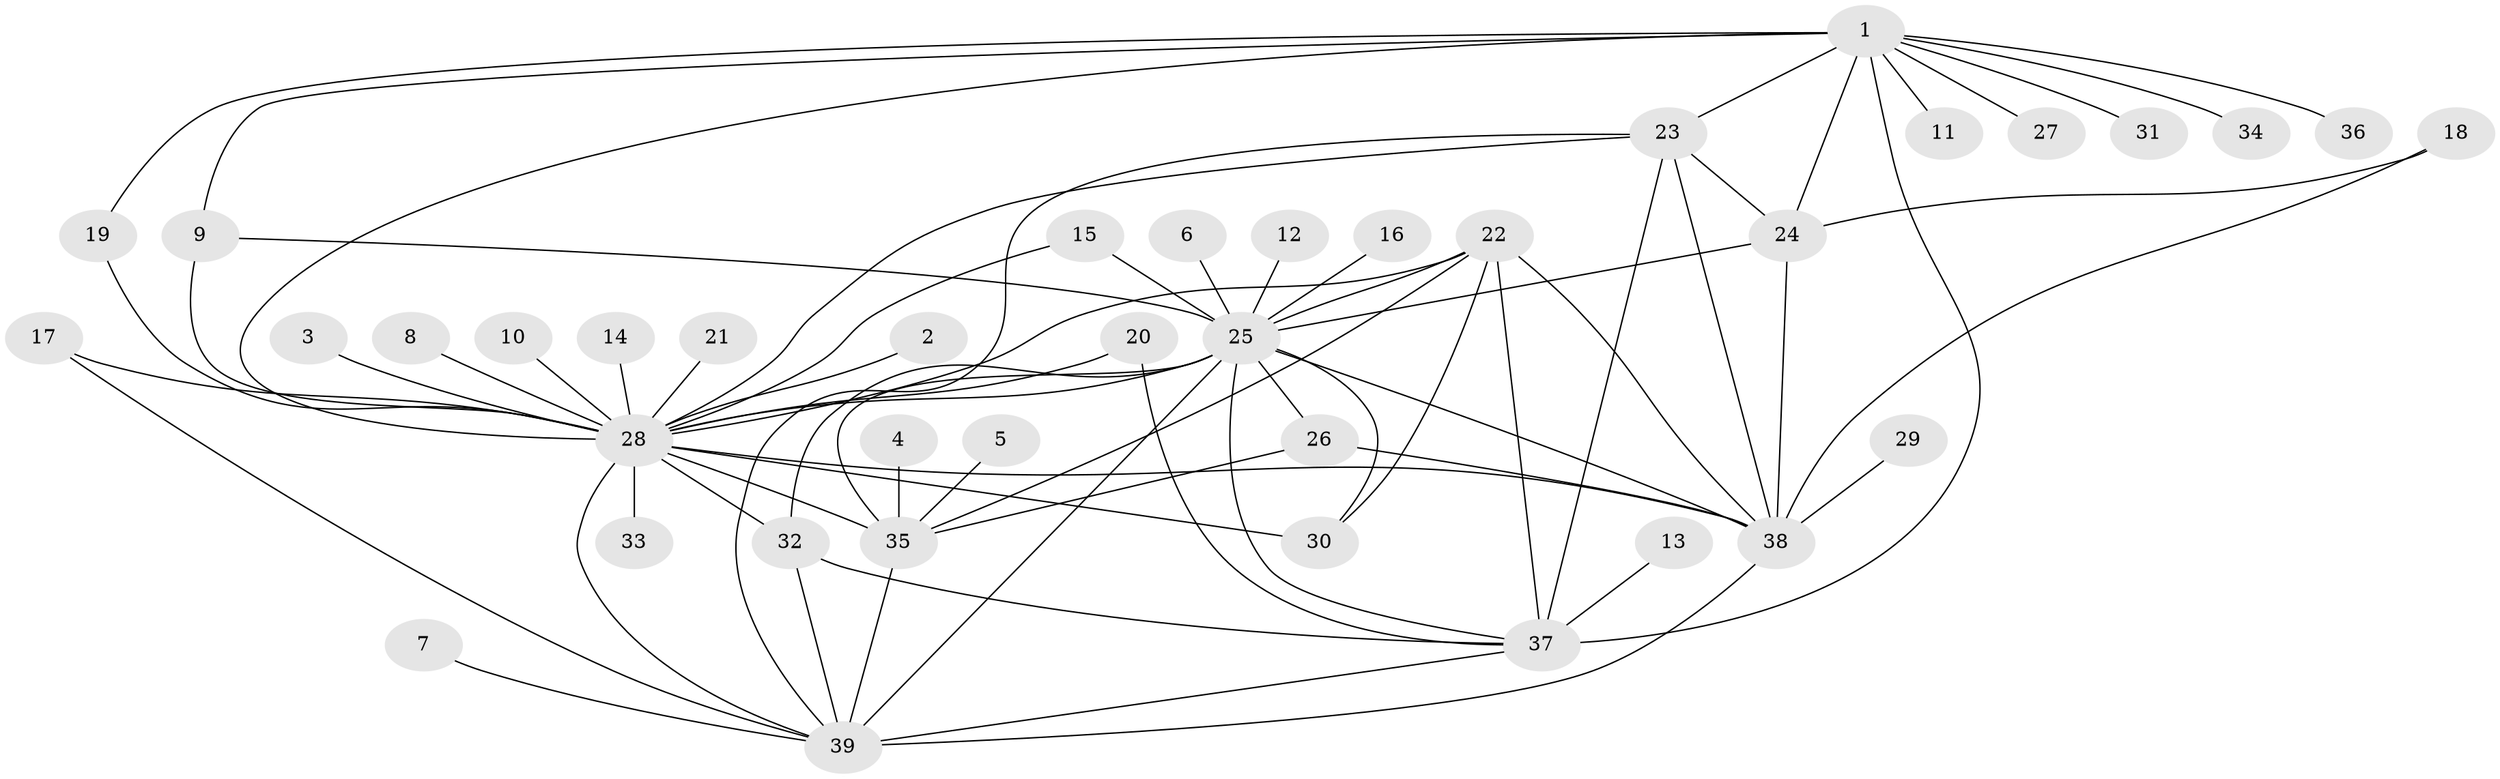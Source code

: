 // original degree distribution, {16: 0.013157894736842105, 1: 0.4342105263157895, 27: 0.013157894736842105, 6: 0.039473684210526314, 4: 0.039473684210526314, 8: 0.039473684210526314, 9: 0.013157894736842105, 10: 0.013157894736842105, 3: 0.17105263157894737, 14: 0.013157894736842105, 2: 0.18421052631578946, 5: 0.02631578947368421}
// Generated by graph-tools (version 1.1) at 2025/25/03/09/25 03:25:58]
// undirected, 39 vertices, 70 edges
graph export_dot {
graph [start="1"]
  node [color=gray90,style=filled];
  1;
  2;
  3;
  4;
  5;
  6;
  7;
  8;
  9;
  10;
  11;
  12;
  13;
  14;
  15;
  16;
  17;
  18;
  19;
  20;
  21;
  22;
  23;
  24;
  25;
  26;
  27;
  28;
  29;
  30;
  31;
  32;
  33;
  34;
  35;
  36;
  37;
  38;
  39;
  1 -- 9 [weight=1.0];
  1 -- 11 [weight=1.0];
  1 -- 19 [weight=1.0];
  1 -- 23 [weight=1.0];
  1 -- 24 [weight=1.0];
  1 -- 27 [weight=1.0];
  1 -- 28 [weight=1.0];
  1 -- 31 [weight=1.0];
  1 -- 34 [weight=1.0];
  1 -- 36 [weight=1.0];
  1 -- 37 [weight=2.0];
  2 -- 28 [weight=1.0];
  3 -- 28 [weight=1.0];
  4 -- 35 [weight=1.0];
  5 -- 35 [weight=1.0];
  6 -- 25 [weight=1.0];
  7 -- 39 [weight=1.0];
  8 -- 28 [weight=1.0];
  9 -- 25 [weight=1.0];
  9 -- 28 [weight=1.0];
  10 -- 28 [weight=1.0];
  12 -- 25 [weight=1.0];
  13 -- 37 [weight=1.0];
  14 -- 28 [weight=1.0];
  15 -- 25 [weight=1.0];
  15 -- 28 [weight=1.0];
  16 -- 25 [weight=1.0];
  17 -- 28 [weight=1.0];
  17 -- 39 [weight=1.0];
  18 -- 24 [weight=1.0];
  18 -- 38 [weight=1.0];
  19 -- 28 [weight=1.0];
  20 -- 28 [weight=1.0];
  20 -- 37 [weight=1.0];
  21 -- 28 [weight=1.0];
  22 -- 25 [weight=1.0];
  22 -- 28 [weight=1.0];
  22 -- 30 [weight=1.0];
  22 -- 35 [weight=1.0];
  22 -- 37 [weight=1.0];
  22 -- 38 [weight=2.0];
  23 -- 24 [weight=1.0];
  23 -- 28 [weight=1.0];
  23 -- 37 [weight=1.0];
  23 -- 38 [weight=1.0];
  23 -- 39 [weight=1.0];
  24 -- 25 [weight=1.0];
  24 -- 38 [weight=1.0];
  25 -- 26 [weight=1.0];
  25 -- 28 [weight=2.0];
  25 -- 30 [weight=1.0];
  25 -- 32 [weight=1.0];
  25 -- 35 [weight=1.0];
  25 -- 37 [weight=1.0];
  25 -- 38 [weight=2.0];
  25 -- 39 [weight=2.0];
  26 -- 35 [weight=1.0];
  26 -- 38 [weight=1.0];
  28 -- 30 [weight=3.0];
  28 -- 32 [weight=3.0];
  28 -- 33 [weight=1.0];
  28 -- 35 [weight=1.0];
  28 -- 38 [weight=1.0];
  28 -- 39 [weight=1.0];
  29 -- 38 [weight=1.0];
  32 -- 37 [weight=1.0];
  32 -- 39 [weight=1.0];
  35 -- 39 [weight=1.0];
  37 -- 39 [weight=1.0];
  38 -- 39 [weight=1.0];
}
